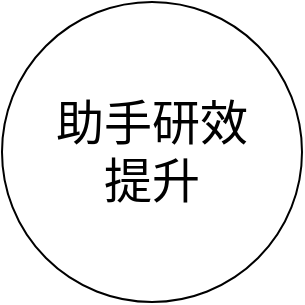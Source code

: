 <mxfile version="21.3.7" type="github">
  <diagram name="第 1 页" id="NpRZDUOhLOol6-K-nm5H">
    <mxGraphModel dx="1242" dy="738" grid="1" gridSize="10" guides="1" tooltips="1" connect="1" arrows="1" fold="1" page="1" pageScale="1" pageWidth="827" pageHeight="1169" math="0" shadow="0">
      <root>
        <mxCell id="0" />
        <mxCell id="1" parent="0" />
        <mxCell id="Uyl7n-S4hZk6NWNyX160-1" value="&lt;font style=&quot;font-size: 24px;&quot;&gt;助手研效&lt;br&gt;提升&lt;/font&gt;" style="ellipse;whiteSpace=wrap;html=1;aspect=fixed;shadow=0;" vertex="1" parent="1">
          <mxGeometry x="310" y="230" width="150" height="150" as="geometry" />
        </mxCell>
      </root>
    </mxGraphModel>
  </diagram>
</mxfile>

